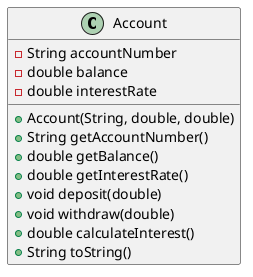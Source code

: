 @startuml  
class Account {  
    - String accountNumber  
    - double balance  
    - double interestRate  
    + Account(String, double, double)  
    + String getAccountNumber()  
    + double getBalance()  
    + double getInterestRate()  
    + void deposit(double)  
    + void withdraw(double)  
    + double calculateInterest()  
    + String toString()  
}  
@enduml
